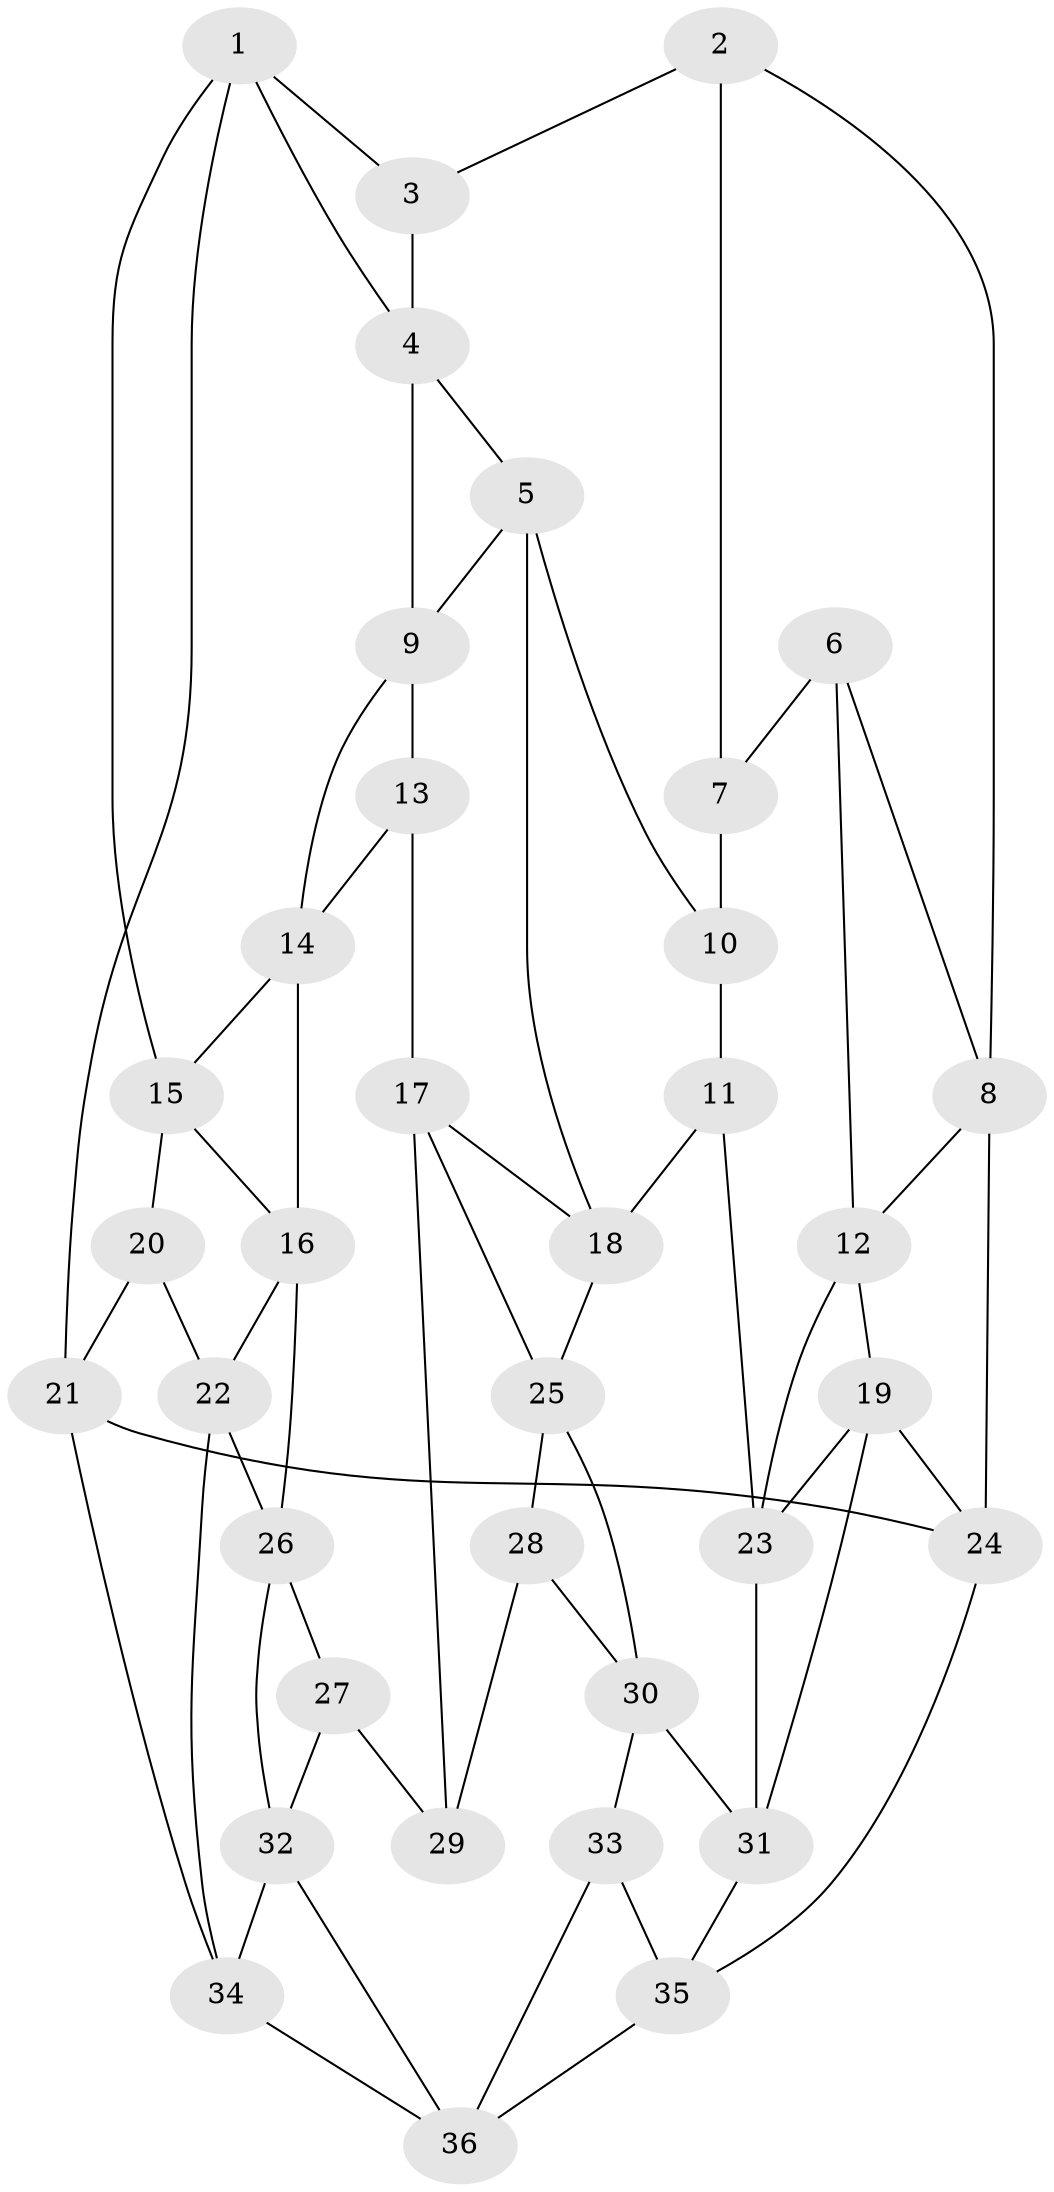 // original degree distribution, {3: 0.027777777777777776, 5: 0.5, 4: 0.25, 6: 0.2222222222222222}
// Generated by graph-tools (version 1.1) at 2025/38/03/04/25 23:38:34]
// undirected, 36 vertices, 66 edges
graph export_dot {
  node [color=gray90,style=filled];
  1;
  2;
  3;
  4;
  5;
  6;
  7;
  8;
  9;
  10;
  11;
  12;
  13;
  14;
  15;
  16;
  17;
  18;
  19;
  20;
  21;
  22;
  23;
  24;
  25;
  26;
  27;
  28;
  29;
  30;
  31;
  32;
  33;
  34;
  35;
  36;
  1 -- 3 [weight=1.0];
  1 -- 4 [weight=1.0];
  1 -- 15 [weight=1.0];
  1 -- 21 [weight=1.0];
  2 -- 3 [weight=1.0];
  2 -- 7 [weight=1.0];
  2 -- 8 [weight=1.0];
  3 -- 4 [weight=1.0];
  4 -- 5 [weight=1.0];
  4 -- 9 [weight=1.0];
  5 -- 9 [weight=1.0];
  5 -- 10 [weight=1.0];
  5 -- 18 [weight=1.0];
  6 -- 7 [weight=1.0];
  6 -- 8 [weight=1.0];
  6 -- 12 [weight=1.0];
  7 -- 10 [weight=2.0];
  8 -- 12 [weight=1.0];
  8 -- 24 [weight=2.0];
  9 -- 13 [weight=1.0];
  9 -- 14 [weight=1.0];
  10 -- 11 [weight=1.0];
  11 -- 18 [weight=1.0];
  11 -- 23 [weight=1.0];
  12 -- 19 [weight=1.0];
  12 -- 23 [weight=1.0];
  13 -- 14 [weight=1.0];
  13 -- 17 [weight=1.0];
  14 -- 15 [weight=1.0];
  14 -- 16 [weight=1.0];
  15 -- 16 [weight=1.0];
  15 -- 20 [weight=1.0];
  16 -- 22 [weight=1.0];
  16 -- 26 [weight=1.0];
  17 -- 18 [weight=1.0];
  17 -- 25 [weight=1.0];
  17 -- 29 [weight=1.0];
  18 -- 25 [weight=1.0];
  19 -- 23 [weight=1.0];
  19 -- 24 [weight=1.0];
  19 -- 31 [weight=1.0];
  20 -- 21 [weight=2.0];
  20 -- 22 [weight=1.0];
  21 -- 24 [weight=2.0];
  21 -- 34 [weight=1.0];
  22 -- 26 [weight=1.0];
  22 -- 34 [weight=1.0];
  23 -- 31 [weight=1.0];
  24 -- 35 [weight=1.0];
  25 -- 28 [weight=1.0];
  25 -- 30 [weight=1.0];
  26 -- 27 [weight=1.0];
  26 -- 32 [weight=1.0];
  27 -- 29 [weight=2.0];
  27 -- 32 [weight=1.0];
  28 -- 29 [weight=1.0];
  28 -- 30 [weight=1.0];
  30 -- 31 [weight=1.0];
  30 -- 33 [weight=1.0];
  31 -- 35 [weight=1.0];
  32 -- 34 [weight=1.0];
  32 -- 36 [weight=1.0];
  33 -- 35 [weight=1.0];
  33 -- 36 [weight=1.0];
  34 -- 36 [weight=1.0];
  35 -- 36 [weight=1.0];
}
